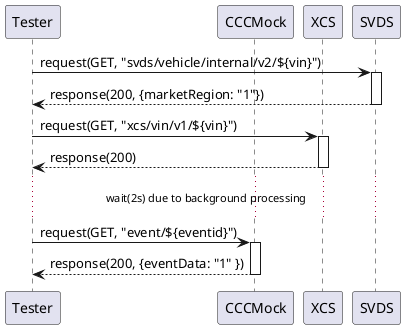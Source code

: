 @startuml

PARTICIPANT Tester
PARTICIPANT CCCMock
PARTICIPANT XCS
PARTICIPANT SVDS

Tester -> SVDS : request(GET, "svds/vehicle/internal/v2/${vin}")
activate SVDS
SVDS --> Tester : response(200, {marketRegion: "1"})
deactivate SVDS

Tester -> XCS : request(GET, "xcs/vin/v1/${vin}")
activate XCS
XCS --> Tester : response(200)
deactivate XCS

... wait(2s) due to background processing...

Tester -> CCCMock : request(GET, "event/${eventid}")
activate CCCMock
CCCMock --> Tester : response(200, {eventData: "1" })
deactivate CCCMock


@enduml
